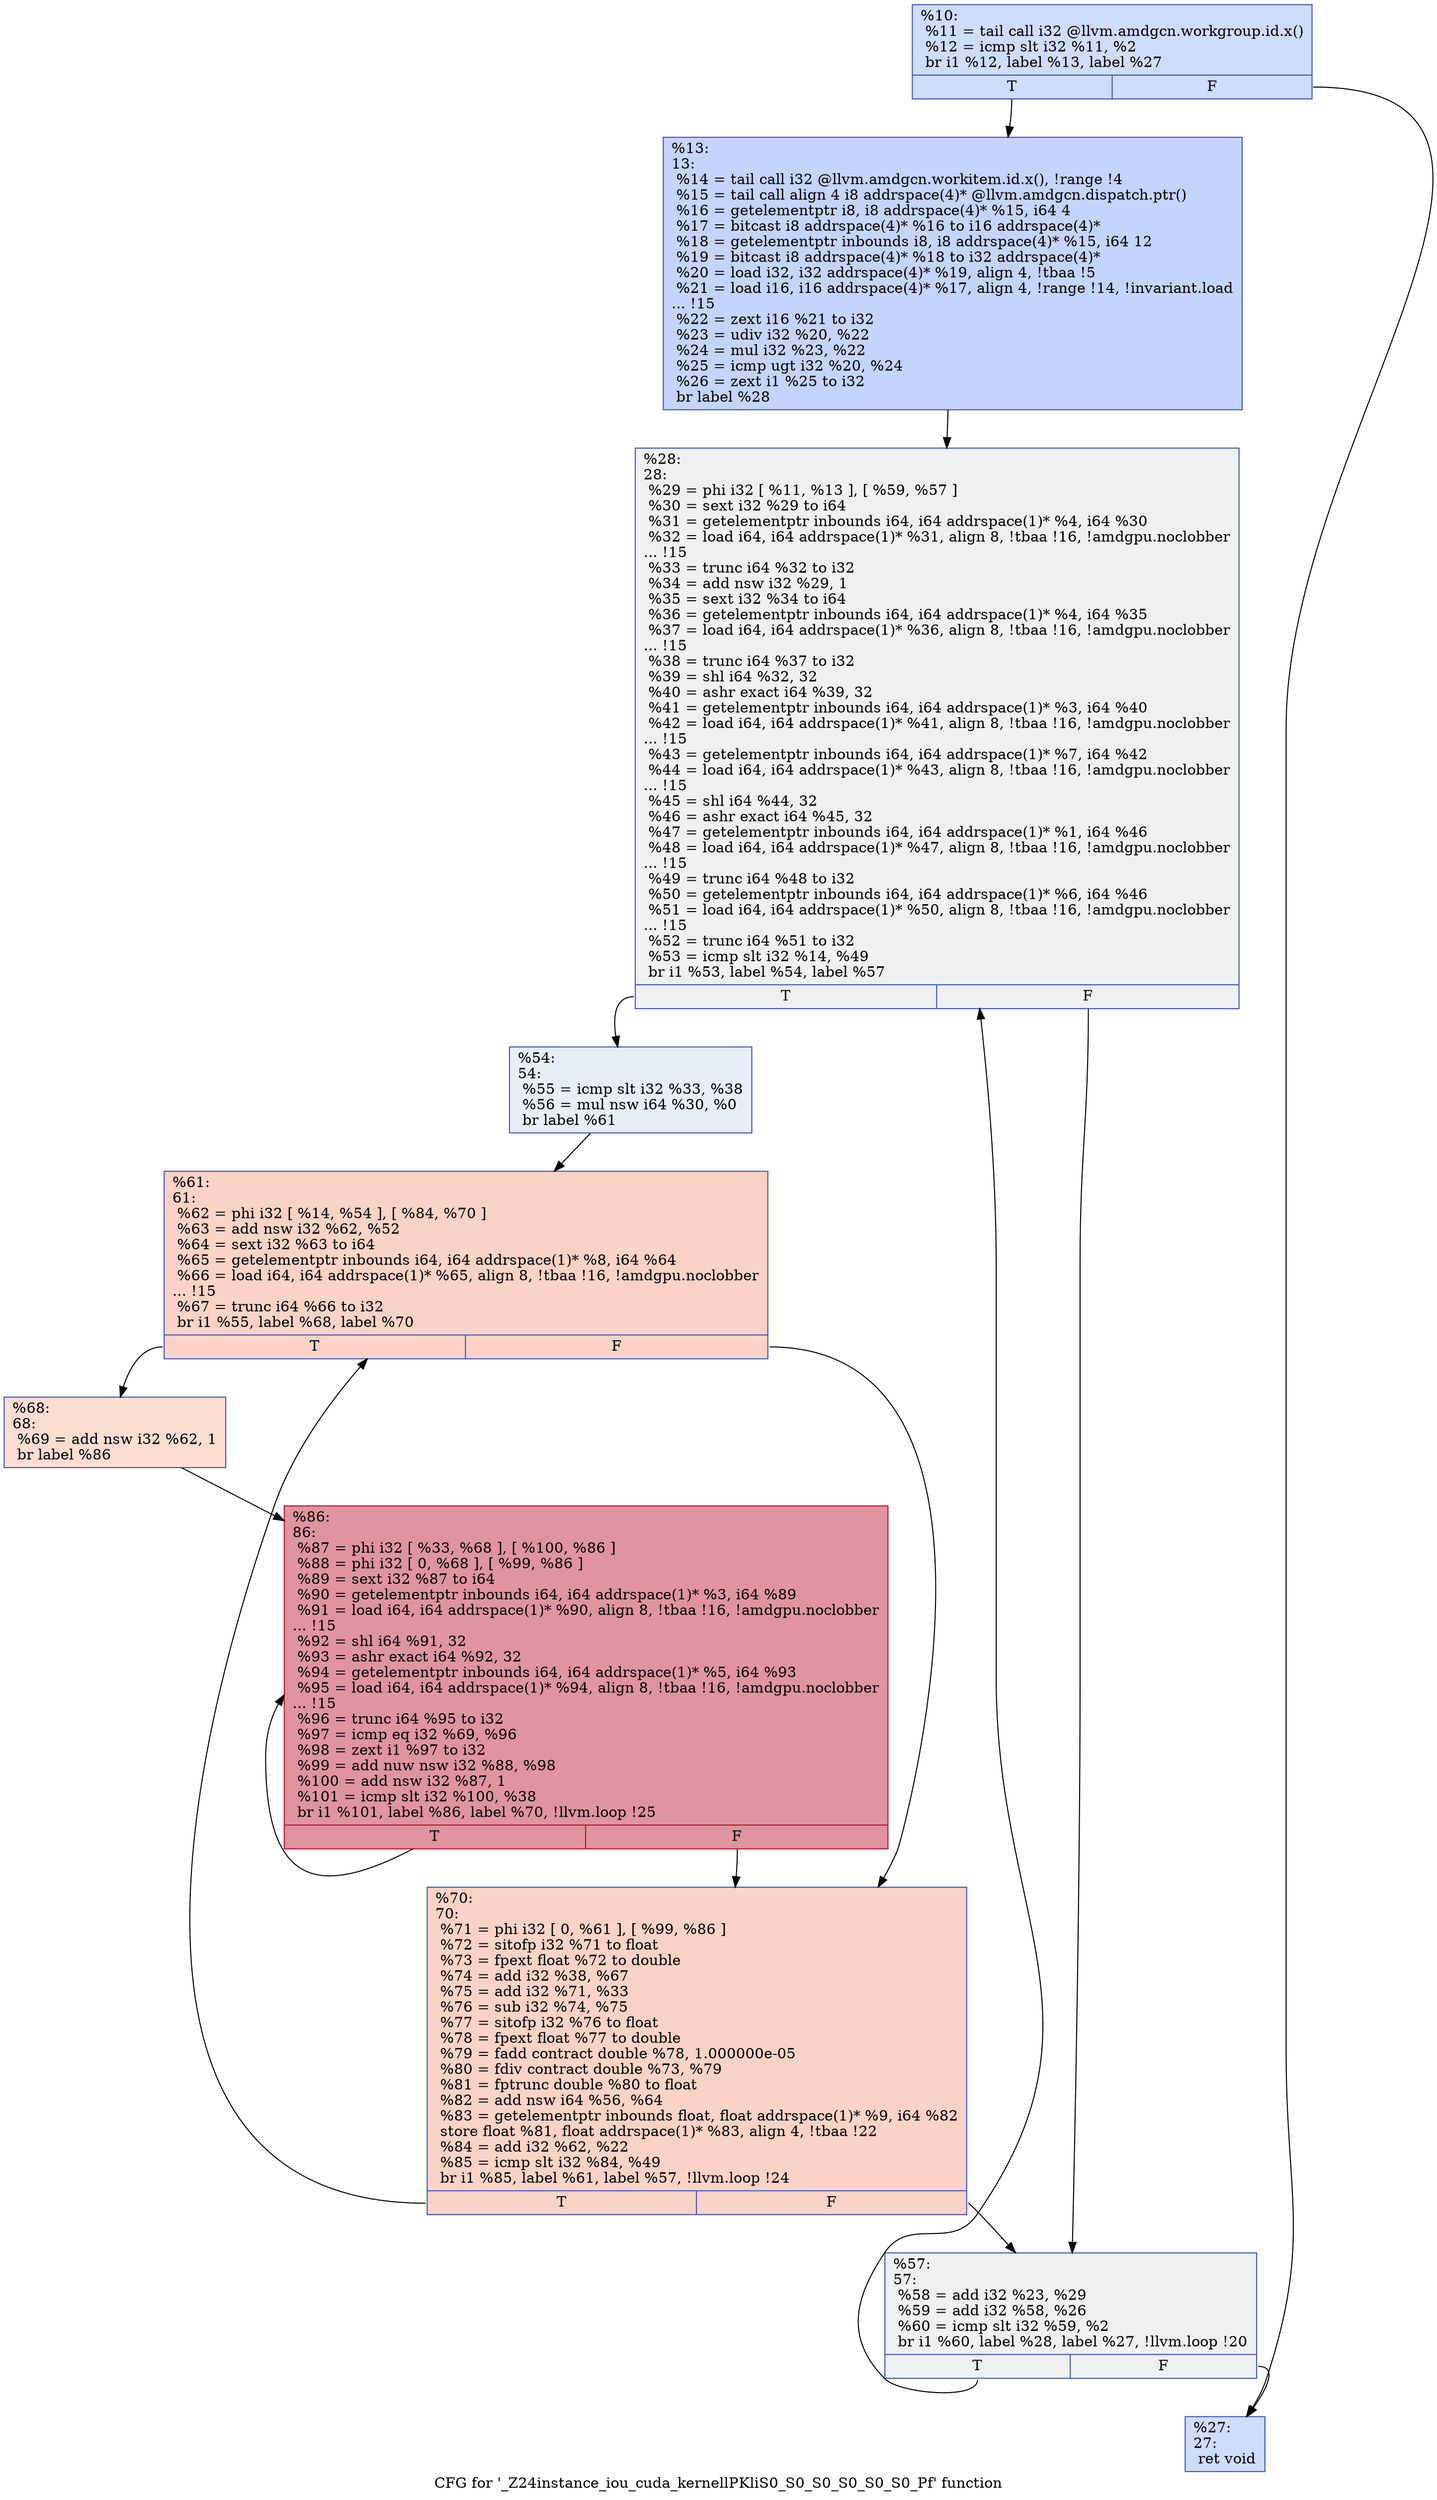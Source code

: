 digraph "CFG for '_Z24instance_iou_cuda_kernellPKliS0_S0_S0_S0_S0_S0_Pf' function" {
	label="CFG for '_Z24instance_iou_cuda_kernellPKliS0_S0_S0_S0_S0_S0_Pf' function";

	Node0x5837610 [shape=record,color="#3d50c3ff", style=filled, fillcolor="#8fb1fe70",label="{%10:\l  %11 = tail call i32 @llvm.amdgcn.workgroup.id.x()\l  %12 = icmp slt i32 %11, %2\l  br i1 %12, label %13, label %27\l|{<s0>T|<s1>F}}"];
	Node0x5837610:s0 -> Node0x5838710;
	Node0x5837610:s1 -> Node0x58387a0;
	Node0x5838710 [shape=record,color="#3d50c3ff", style=filled, fillcolor="#7a9df870",label="{%13:\l13:                                               \l  %14 = tail call i32 @llvm.amdgcn.workitem.id.x(), !range !4\l  %15 = tail call align 4 i8 addrspace(4)* @llvm.amdgcn.dispatch.ptr()\l  %16 = getelementptr i8, i8 addrspace(4)* %15, i64 4\l  %17 = bitcast i8 addrspace(4)* %16 to i16 addrspace(4)*\l  %18 = getelementptr inbounds i8, i8 addrspace(4)* %15, i64 12\l  %19 = bitcast i8 addrspace(4)* %18 to i32 addrspace(4)*\l  %20 = load i32, i32 addrspace(4)* %19, align 4, !tbaa !5\l  %21 = load i16, i16 addrspace(4)* %17, align 4, !range !14, !invariant.load\l... !15\l  %22 = zext i16 %21 to i32\l  %23 = udiv i32 %20, %22\l  %24 = mul i32 %23, %22\l  %25 = icmp ugt i32 %20, %24\l  %26 = zext i1 %25 to i32\l  br label %28\l}"];
	Node0x5838710 -> Node0x583a950;
	Node0x58387a0 [shape=record,color="#3d50c3ff", style=filled, fillcolor="#8fb1fe70",label="{%27:\l27:                                               \l  ret void\l}"];
	Node0x583a950 [shape=record,color="#3d50c3ff", style=filled, fillcolor="#dbdcde70",label="{%28:\l28:                                               \l  %29 = phi i32 [ %11, %13 ], [ %59, %57 ]\l  %30 = sext i32 %29 to i64\l  %31 = getelementptr inbounds i64, i64 addrspace(1)* %4, i64 %30\l  %32 = load i64, i64 addrspace(1)* %31, align 8, !tbaa !16, !amdgpu.noclobber\l... !15\l  %33 = trunc i64 %32 to i32\l  %34 = add nsw i32 %29, 1\l  %35 = sext i32 %34 to i64\l  %36 = getelementptr inbounds i64, i64 addrspace(1)* %4, i64 %35\l  %37 = load i64, i64 addrspace(1)* %36, align 8, !tbaa !16, !amdgpu.noclobber\l... !15\l  %38 = trunc i64 %37 to i32\l  %39 = shl i64 %32, 32\l  %40 = ashr exact i64 %39, 32\l  %41 = getelementptr inbounds i64, i64 addrspace(1)* %3, i64 %40\l  %42 = load i64, i64 addrspace(1)* %41, align 8, !tbaa !16, !amdgpu.noclobber\l... !15\l  %43 = getelementptr inbounds i64, i64 addrspace(1)* %7, i64 %42\l  %44 = load i64, i64 addrspace(1)* %43, align 8, !tbaa !16, !amdgpu.noclobber\l... !15\l  %45 = shl i64 %44, 32\l  %46 = ashr exact i64 %45, 32\l  %47 = getelementptr inbounds i64, i64 addrspace(1)* %1, i64 %46\l  %48 = load i64, i64 addrspace(1)* %47, align 8, !tbaa !16, !amdgpu.noclobber\l... !15\l  %49 = trunc i64 %48 to i32\l  %50 = getelementptr inbounds i64, i64 addrspace(1)* %6, i64 %46\l  %51 = load i64, i64 addrspace(1)* %50, align 8, !tbaa !16, !amdgpu.noclobber\l... !15\l  %52 = trunc i64 %51 to i32\l  %53 = icmp slt i32 %14, %49\l  br i1 %53, label %54, label %57\l|{<s0>T|<s1>F}}"];
	Node0x583a950:s0 -> Node0x583c870;
	Node0x583a950:s1 -> Node0x583aaa0;
	Node0x583c870 [shape=record,color="#3d50c3ff", style=filled, fillcolor="#cbd8ee70",label="{%54:\l54:                                               \l  %55 = icmp slt i32 %33, %38\l  %56 = mul nsw i64 %30, %0\l  br label %61\l}"];
	Node0x583c870 -> Node0x583cad0;
	Node0x583aaa0 [shape=record,color="#3d50c3ff", style=filled, fillcolor="#dbdcde70",label="{%57:\l57:                                               \l  %58 = add i32 %23, %29\l  %59 = add i32 %58, %26\l  %60 = icmp slt i32 %59, %2\l  br i1 %60, label %28, label %27, !llvm.loop !20\l|{<s0>T|<s1>F}}"];
	Node0x583aaa0:s0 -> Node0x583a950;
	Node0x583aaa0:s1 -> Node0x58387a0;
	Node0x583cad0 [shape=record,color="#3d50c3ff", style=filled, fillcolor="#f59c7d70",label="{%61:\l61:                                               \l  %62 = phi i32 [ %14, %54 ], [ %84, %70 ]\l  %63 = add nsw i32 %62, %52\l  %64 = sext i32 %63 to i64\l  %65 = getelementptr inbounds i64, i64 addrspace(1)* %8, i64 %64\l  %66 = load i64, i64 addrspace(1)* %65, align 8, !tbaa !16, !amdgpu.noclobber\l... !15\l  %67 = trunc i64 %66 to i32\l  br i1 %55, label %68, label %70\l|{<s0>T|<s1>F}}"];
	Node0x583cad0:s0 -> Node0x583b670;
	Node0x583cad0:s1 -> Node0x583ceb0;
	Node0x583b670 [shape=record,color="#3d50c3ff", style=filled, fillcolor="#f7b39670",label="{%68:\l68:                                               \l  %69 = add nsw i32 %62, 1\l  br label %86\l}"];
	Node0x583b670 -> Node0x583d680;
	Node0x583ceb0 [shape=record,color="#3d50c3ff", style=filled, fillcolor="#f59c7d70",label="{%70:\l70:                                               \l  %71 = phi i32 [ 0, %61 ], [ %99, %86 ]\l  %72 = sitofp i32 %71 to float\l  %73 = fpext float %72 to double\l  %74 = add i32 %38, %67\l  %75 = add i32 %71, %33\l  %76 = sub i32 %74, %75\l  %77 = sitofp i32 %76 to float\l  %78 = fpext float %77 to double\l  %79 = fadd contract double %78, 1.000000e-05\l  %80 = fdiv contract double %73, %79\l  %81 = fptrunc double %80 to float\l  %82 = add nsw i64 %56, %64\l  %83 = getelementptr inbounds float, float addrspace(1)* %9, i64 %82\l  store float %81, float addrspace(1)* %83, align 4, !tbaa !22\l  %84 = add i32 %62, %22\l  %85 = icmp slt i32 %84, %49\l  br i1 %85, label %61, label %57, !llvm.loop !24\l|{<s0>T|<s1>F}}"];
	Node0x583ceb0:s0 -> Node0x583cad0;
	Node0x583ceb0:s1 -> Node0x583aaa0;
	Node0x583d680 [shape=record,color="#b70d28ff", style=filled, fillcolor="#b70d2870",label="{%86:\l86:                                               \l  %87 = phi i32 [ %33, %68 ], [ %100, %86 ]\l  %88 = phi i32 [ 0, %68 ], [ %99, %86 ]\l  %89 = sext i32 %87 to i64\l  %90 = getelementptr inbounds i64, i64 addrspace(1)* %3, i64 %89\l  %91 = load i64, i64 addrspace(1)* %90, align 8, !tbaa !16, !amdgpu.noclobber\l... !15\l  %92 = shl i64 %91, 32\l  %93 = ashr exact i64 %92, 32\l  %94 = getelementptr inbounds i64, i64 addrspace(1)* %5, i64 %93\l  %95 = load i64, i64 addrspace(1)* %94, align 8, !tbaa !16, !amdgpu.noclobber\l... !15\l  %96 = trunc i64 %95 to i32\l  %97 = icmp eq i32 %69, %96\l  %98 = zext i1 %97 to i32\l  %99 = add nuw nsw i32 %88, %98\l  %100 = add nsw i32 %87, 1\l  %101 = icmp slt i32 %100, %38\l  br i1 %101, label %86, label %70, !llvm.loop !25\l|{<s0>T|<s1>F}}"];
	Node0x583d680:s0 -> Node0x583d680;
	Node0x583d680:s1 -> Node0x583ceb0;
}
